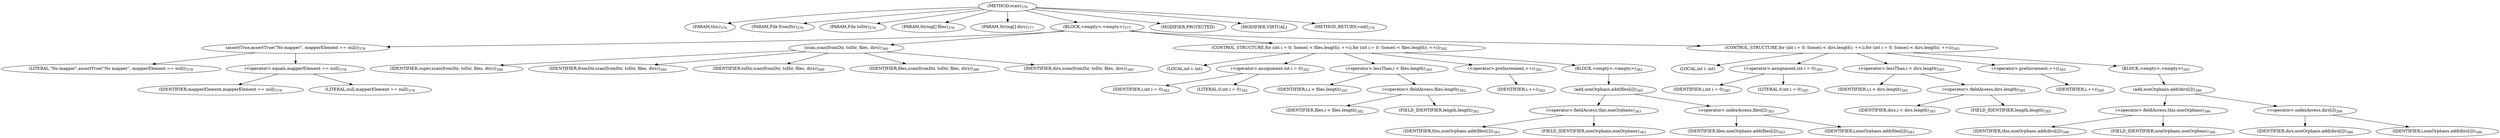 digraph "scan" {  
"756" [label = <(METHOD,scan)<SUB>376</SUB>> ]
"757" [label = <(PARAM,this)<SUB>376</SUB>> ]
"758" [label = <(PARAM,File fromDir)<SUB>376</SUB>> ]
"759" [label = <(PARAM,File toDir)<SUB>376</SUB>> ]
"760" [label = <(PARAM,String[] files)<SUB>376</SUB>> ]
"761" [label = <(PARAM,String[] dirs)<SUB>377</SUB>> ]
"762" [label = <(BLOCK,&lt;empty&gt;,&lt;empty&gt;)<SUB>377</SUB>> ]
"763" [label = <(assertTrue,assertTrue(&quot;No mapper&quot;, mapperElement == null))<SUB>378</SUB>> ]
"764" [label = <(LITERAL,&quot;No mapper&quot;,assertTrue(&quot;No mapper&quot;, mapperElement == null))<SUB>378</SUB>> ]
"765" [label = <(&lt;operator&gt;.equals,mapperElement == null)<SUB>378</SUB>> ]
"766" [label = <(IDENTIFIER,mapperElement,mapperElement == null)<SUB>378</SUB>> ]
"767" [label = <(LITERAL,null,mapperElement == null)<SUB>378</SUB>> ]
"768" [label = <(scan,scan(fromDir, toDir, files, dirs))<SUB>380</SUB>> ]
"769" [label = <(IDENTIFIER,super,scan(fromDir, toDir, files, dirs))<SUB>380</SUB>> ]
"770" [label = <(IDENTIFIER,fromDir,scan(fromDir, toDir, files, dirs))<SUB>380</SUB>> ]
"771" [label = <(IDENTIFIER,toDir,scan(fromDir, toDir, files, dirs))<SUB>380</SUB>> ]
"772" [label = <(IDENTIFIER,files,scan(fromDir, toDir, files, dirs))<SUB>380</SUB>> ]
"773" [label = <(IDENTIFIER,dirs,scan(fromDir, toDir, files, dirs))<SUB>380</SUB>> ]
"774" [label = <(CONTROL_STRUCTURE,for (int i = 0; Some(i &lt; files.length); ++i),for (int i = 0; Some(i &lt; files.length); ++i))<SUB>382</SUB>> ]
"775" [label = <(LOCAL,int i: int)> ]
"776" [label = <(&lt;operator&gt;.assignment,int i = 0)<SUB>382</SUB>> ]
"777" [label = <(IDENTIFIER,i,int i = 0)<SUB>382</SUB>> ]
"778" [label = <(LITERAL,0,int i = 0)<SUB>382</SUB>> ]
"779" [label = <(&lt;operator&gt;.lessThan,i &lt; files.length)<SUB>382</SUB>> ]
"780" [label = <(IDENTIFIER,i,i &lt; files.length)<SUB>382</SUB>> ]
"781" [label = <(&lt;operator&gt;.fieldAccess,files.length)<SUB>382</SUB>> ]
"782" [label = <(IDENTIFIER,files,i &lt; files.length)<SUB>382</SUB>> ]
"783" [label = <(FIELD_IDENTIFIER,length,length)<SUB>382</SUB>> ]
"784" [label = <(&lt;operator&gt;.preIncrement,++i)<SUB>382</SUB>> ]
"785" [label = <(IDENTIFIER,i,++i)<SUB>382</SUB>> ]
"786" [label = <(BLOCK,&lt;empty&gt;,&lt;empty&gt;)<SUB>382</SUB>> ]
"787" [label = <(add,nonOrphans.add(files[i]))<SUB>383</SUB>> ]
"788" [label = <(&lt;operator&gt;.fieldAccess,this.nonOrphans)<SUB>383</SUB>> ]
"789" [label = <(IDENTIFIER,this,nonOrphans.add(files[i]))<SUB>383</SUB>> ]
"790" [label = <(FIELD_IDENTIFIER,nonOrphans,nonOrphans)<SUB>383</SUB>> ]
"791" [label = <(&lt;operator&gt;.indexAccess,files[i])<SUB>383</SUB>> ]
"792" [label = <(IDENTIFIER,files,nonOrphans.add(files[i]))<SUB>383</SUB>> ]
"793" [label = <(IDENTIFIER,i,nonOrphans.add(files[i]))<SUB>383</SUB>> ]
"794" [label = <(CONTROL_STRUCTURE,for (int i = 0; Some(i &lt; dirs.length); ++i),for (int i = 0; Some(i &lt; dirs.length); ++i))<SUB>385</SUB>> ]
"795" [label = <(LOCAL,int i: int)> ]
"796" [label = <(&lt;operator&gt;.assignment,int i = 0)<SUB>385</SUB>> ]
"797" [label = <(IDENTIFIER,i,int i = 0)<SUB>385</SUB>> ]
"798" [label = <(LITERAL,0,int i = 0)<SUB>385</SUB>> ]
"799" [label = <(&lt;operator&gt;.lessThan,i &lt; dirs.length)<SUB>385</SUB>> ]
"800" [label = <(IDENTIFIER,i,i &lt; dirs.length)<SUB>385</SUB>> ]
"801" [label = <(&lt;operator&gt;.fieldAccess,dirs.length)<SUB>385</SUB>> ]
"802" [label = <(IDENTIFIER,dirs,i &lt; dirs.length)<SUB>385</SUB>> ]
"803" [label = <(FIELD_IDENTIFIER,length,length)<SUB>385</SUB>> ]
"804" [label = <(&lt;operator&gt;.preIncrement,++i)<SUB>385</SUB>> ]
"805" [label = <(IDENTIFIER,i,++i)<SUB>385</SUB>> ]
"806" [label = <(BLOCK,&lt;empty&gt;,&lt;empty&gt;)<SUB>385</SUB>> ]
"807" [label = <(add,nonOrphans.add(dirs[i]))<SUB>386</SUB>> ]
"808" [label = <(&lt;operator&gt;.fieldAccess,this.nonOrphans)<SUB>386</SUB>> ]
"809" [label = <(IDENTIFIER,this,nonOrphans.add(dirs[i]))<SUB>386</SUB>> ]
"810" [label = <(FIELD_IDENTIFIER,nonOrphans,nonOrphans)<SUB>386</SUB>> ]
"811" [label = <(&lt;operator&gt;.indexAccess,dirs[i])<SUB>386</SUB>> ]
"812" [label = <(IDENTIFIER,dirs,nonOrphans.add(dirs[i]))<SUB>386</SUB>> ]
"813" [label = <(IDENTIFIER,i,nonOrphans.add(dirs[i]))<SUB>386</SUB>> ]
"814" [label = <(MODIFIER,PROTECTED)> ]
"815" [label = <(MODIFIER,VIRTUAL)> ]
"816" [label = <(METHOD_RETURN,void)<SUB>376</SUB>> ]
  "756" -> "757" 
  "756" -> "758" 
  "756" -> "759" 
  "756" -> "760" 
  "756" -> "761" 
  "756" -> "762" 
  "756" -> "814" 
  "756" -> "815" 
  "756" -> "816" 
  "762" -> "763" 
  "762" -> "768" 
  "762" -> "774" 
  "762" -> "794" 
  "763" -> "764" 
  "763" -> "765" 
  "765" -> "766" 
  "765" -> "767" 
  "768" -> "769" 
  "768" -> "770" 
  "768" -> "771" 
  "768" -> "772" 
  "768" -> "773" 
  "774" -> "775" 
  "774" -> "776" 
  "774" -> "779" 
  "774" -> "784" 
  "774" -> "786" 
  "776" -> "777" 
  "776" -> "778" 
  "779" -> "780" 
  "779" -> "781" 
  "781" -> "782" 
  "781" -> "783" 
  "784" -> "785" 
  "786" -> "787" 
  "787" -> "788" 
  "787" -> "791" 
  "788" -> "789" 
  "788" -> "790" 
  "791" -> "792" 
  "791" -> "793" 
  "794" -> "795" 
  "794" -> "796" 
  "794" -> "799" 
  "794" -> "804" 
  "794" -> "806" 
  "796" -> "797" 
  "796" -> "798" 
  "799" -> "800" 
  "799" -> "801" 
  "801" -> "802" 
  "801" -> "803" 
  "804" -> "805" 
  "806" -> "807" 
  "807" -> "808" 
  "807" -> "811" 
  "808" -> "809" 
  "808" -> "810" 
  "811" -> "812" 
  "811" -> "813" 
}
